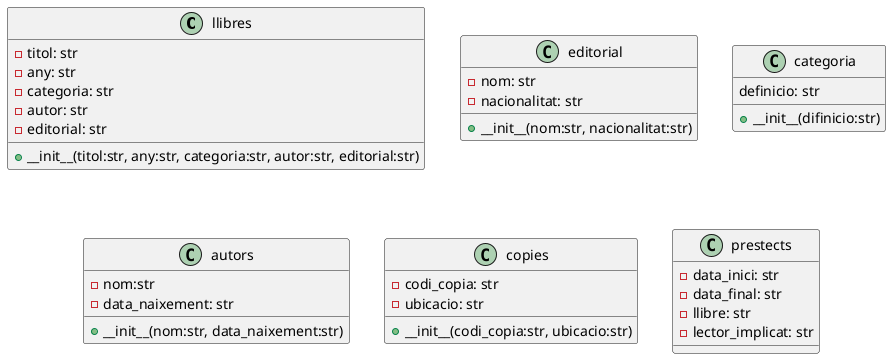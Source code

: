 @startuml diagrama_de_classes
class llibres{
    - titol: str 
    - any: str
    - categoria: str
    - autor: str
    - editorial: str
+ __init__(titol:str, any:str, categoria:str, autor:str, editorial:str)
}
class editorial{
    - nom: str
    - nacionalitat: str
+ __init__(nom:str, nacionalitat:str)
}
class categoria{
    definicio: str
+ __init__(difinicio:str)
}
class autors{
    - nom:str
    - data_naixement: str
+ __init__(nom:str, data_naixement:str)
}
class copies {
    - codi_copia: str
    - ubicacio: str
+ __init__(codi_copia:str, ubicacio:str)
}
class prestects {
    - data_inici: str
    - data_final: str
    - llibre: str
    - lector_implicat: str
}